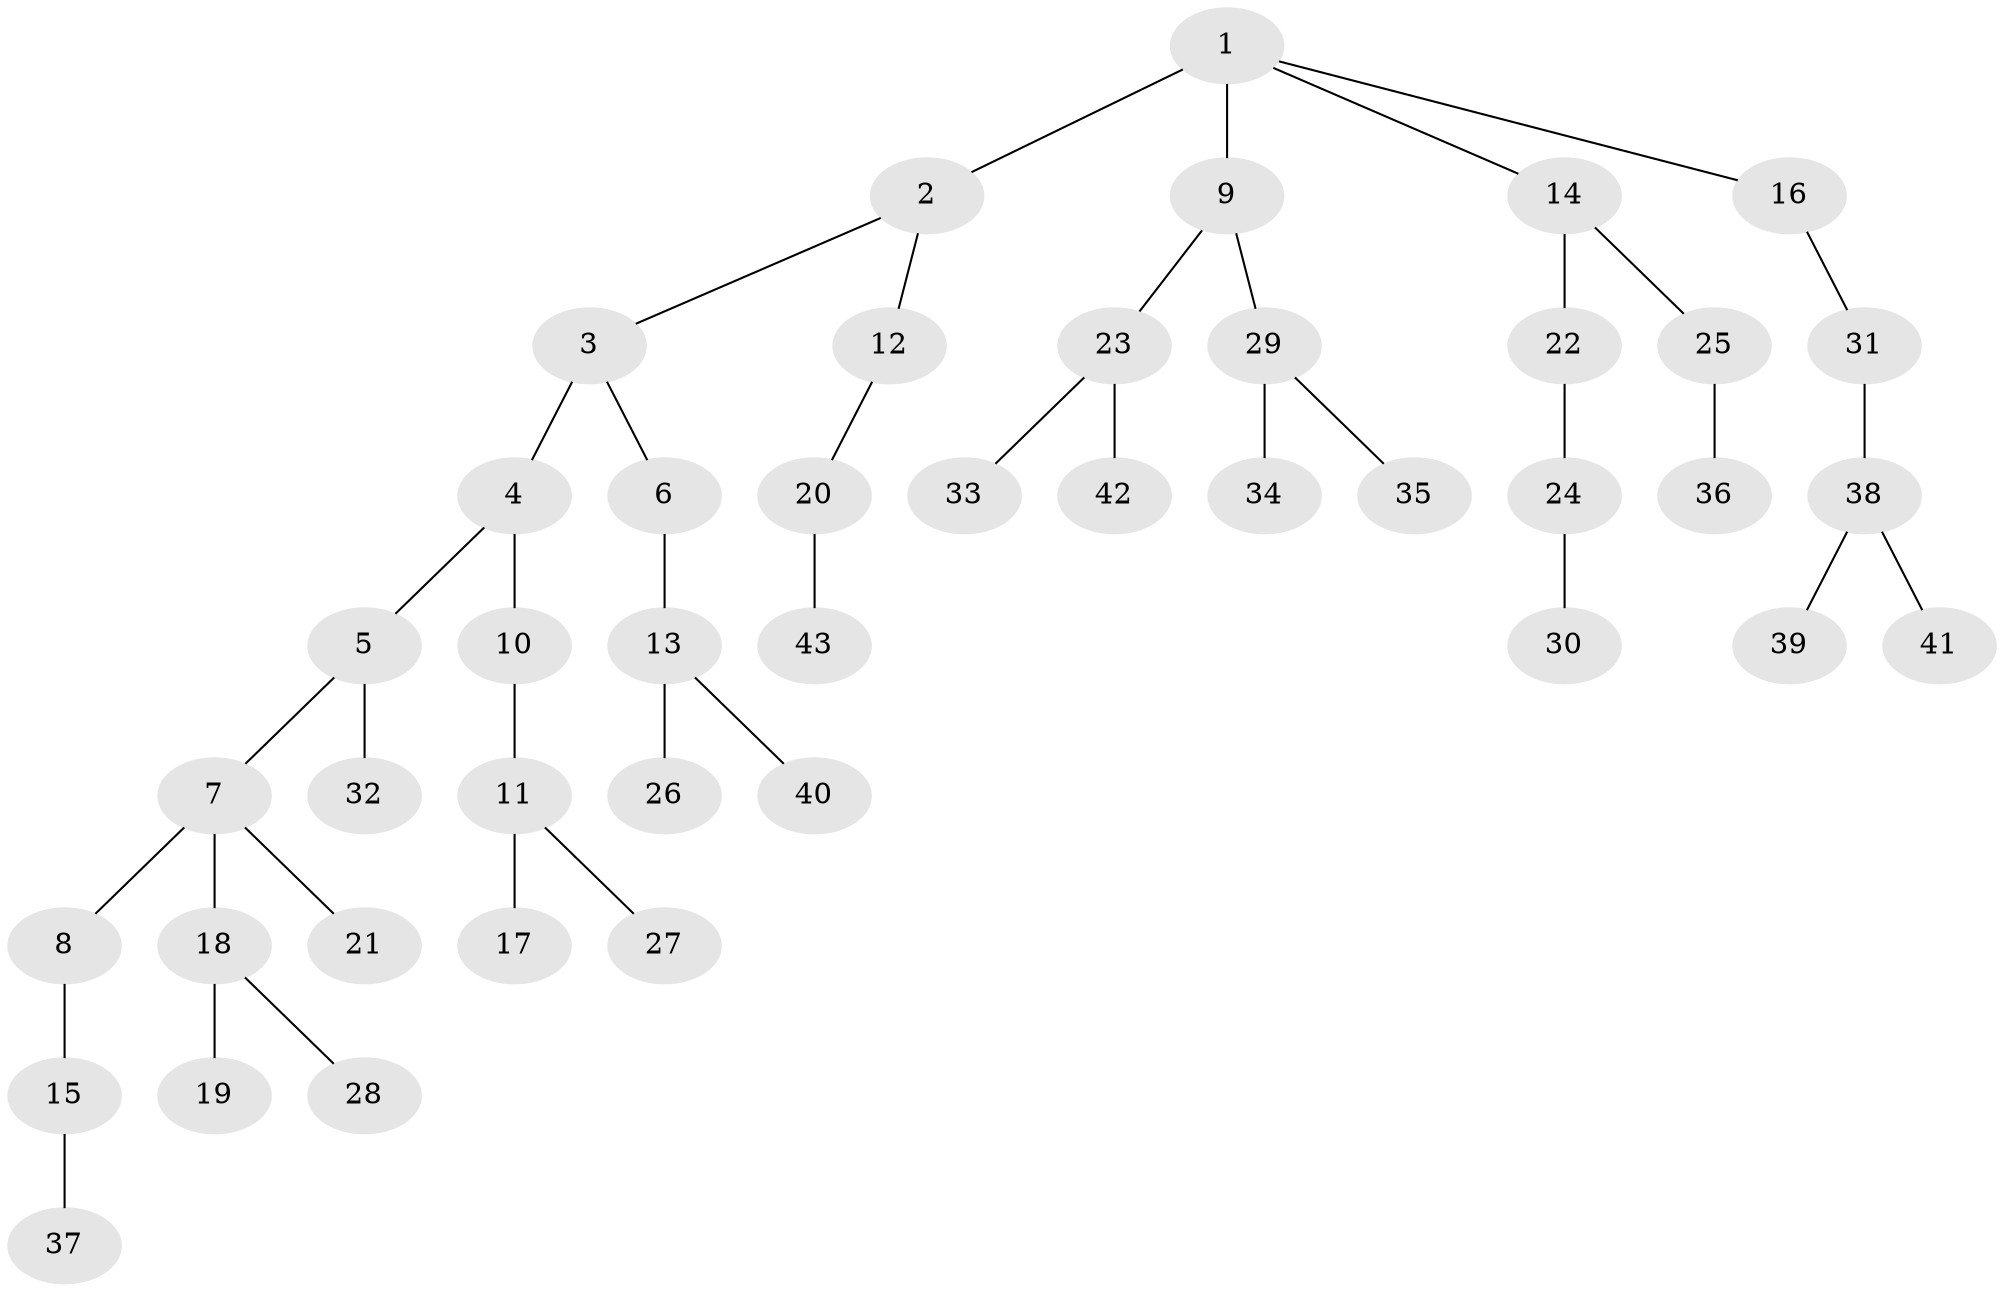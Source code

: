 // original degree distribution, {4: 0.05952380952380952, 5: 0.047619047619047616, 3: 0.13095238095238096, 2: 0.2857142857142857, 1: 0.4642857142857143, 6: 0.011904761904761904}
// Generated by graph-tools (version 1.1) at 2025/36/03/09/25 02:36:30]
// undirected, 43 vertices, 42 edges
graph export_dot {
graph [start="1"]
  node [color=gray90,style=filled];
  1;
  2;
  3;
  4;
  5;
  6;
  7;
  8;
  9;
  10;
  11;
  12;
  13;
  14;
  15;
  16;
  17;
  18;
  19;
  20;
  21;
  22;
  23;
  24;
  25;
  26;
  27;
  28;
  29;
  30;
  31;
  32;
  33;
  34;
  35;
  36;
  37;
  38;
  39;
  40;
  41;
  42;
  43;
  1 -- 2 [weight=2.0];
  1 -- 9 [weight=1.0];
  1 -- 14 [weight=1.0];
  1 -- 16 [weight=1.0];
  2 -- 3 [weight=1.0];
  2 -- 12 [weight=1.0];
  3 -- 4 [weight=2.0];
  3 -- 6 [weight=1.0];
  4 -- 5 [weight=1.0];
  4 -- 10 [weight=1.0];
  5 -- 7 [weight=1.0];
  5 -- 32 [weight=1.0];
  6 -- 13 [weight=1.0];
  7 -- 8 [weight=1.0];
  7 -- 18 [weight=1.0];
  7 -- 21 [weight=1.0];
  8 -- 15 [weight=1.0];
  9 -- 23 [weight=1.0];
  9 -- 29 [weight=1.0];
  10 -- 11 [weight=1.0];
  11 -- 17 [weight=1.0];
  11 -- 27 [weight=1.0];
  12 -- 20 [weight=1.0];
  13 -- 26 [weight=1.0];
  13 -- 40 [weight=1.0];
  14 -- 22 [weight=2.0];
  14 -- 25 [weight=1.0];
  15 -- 37 [weight=1.0];
  16 -- 31 [weight=1.0];
  18 -- 19 [weight=2.0];
  18 -- 28 [weight=1.0];
  20 -- 43 [weight=1.0];
  22 -- 24 [weight=1.0];
  23 -- 33 [weight=1.0];
  23 -- 42 [weight=1.0];
  24 -- 30 [weight=1.0];
  25 -- 36 [weight=2.0];
  29 -- 34 [weight=1.0];
  29 -- 35 [weight=1.0];
  31 -- 38 [weight=4.0];
  38 -- 39 [weight=1.0];
  38 -- 41 [weight=1.0];
}
